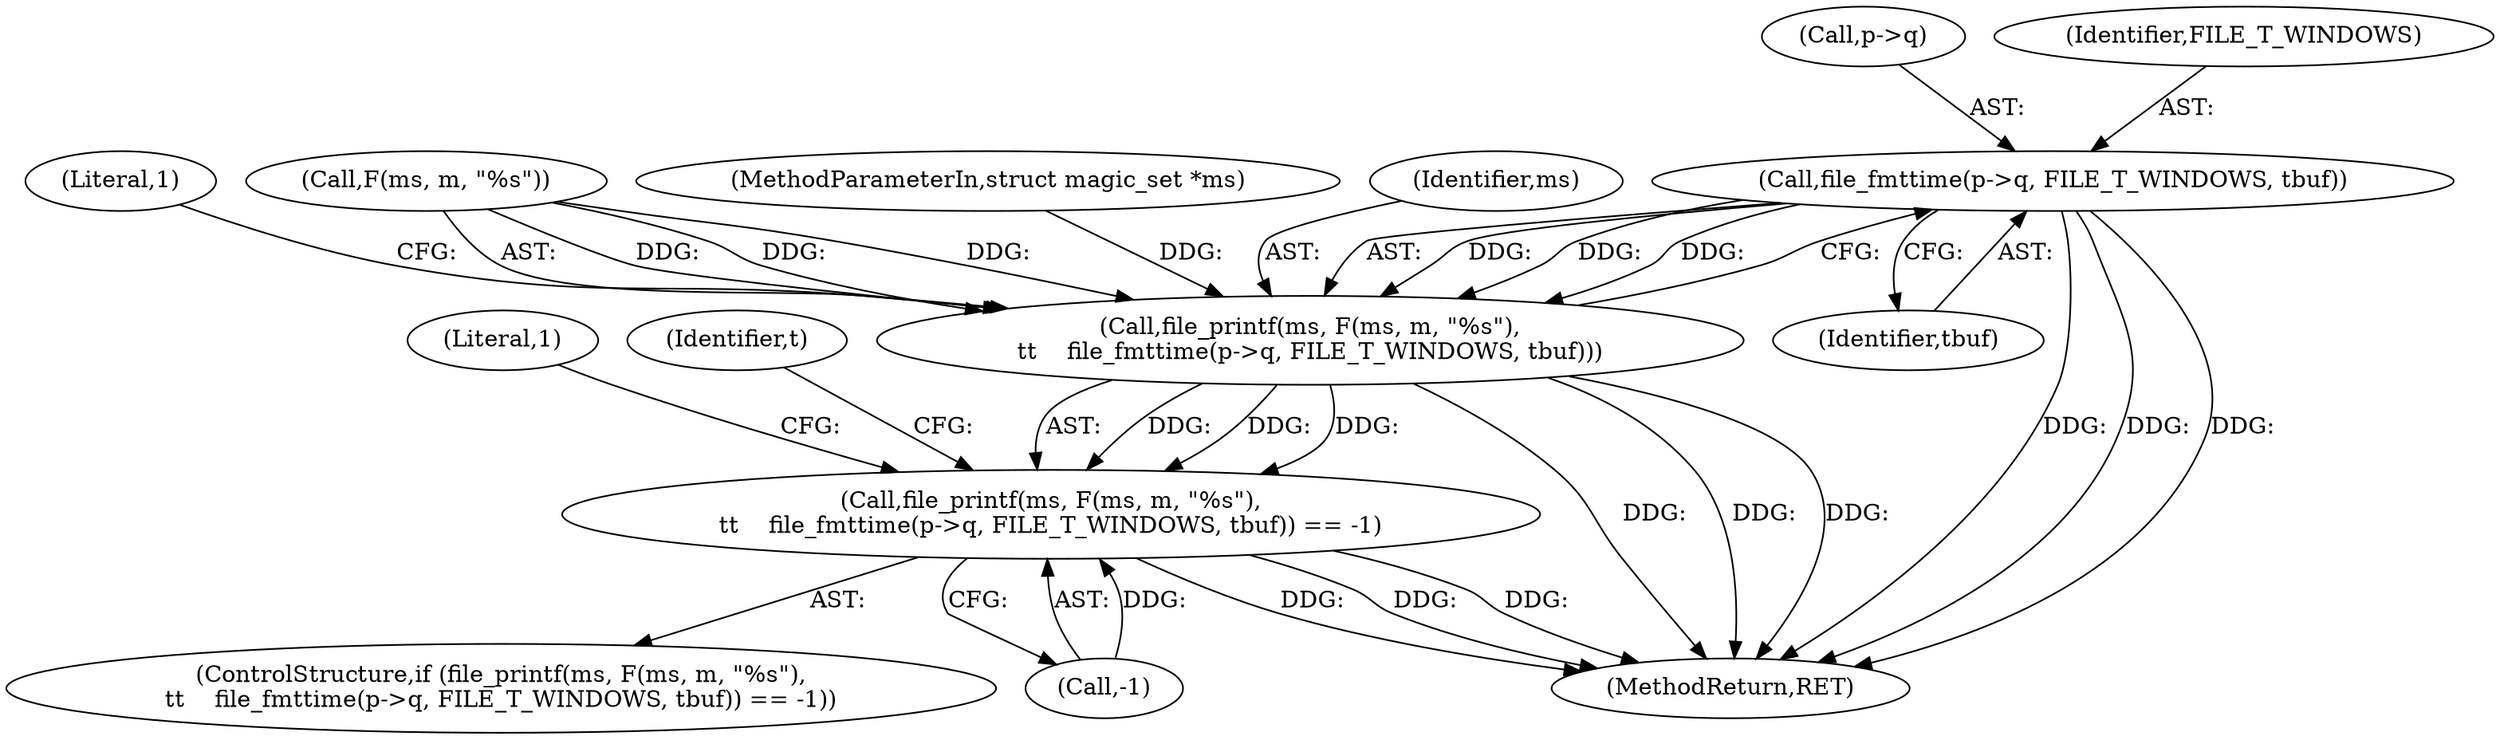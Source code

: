 digraph "0_file_4a284c89d6ef11aca34da65da7d673050a5ea320_5@pointer" {
"1000700" [label="(Call,file_fmttime(p->q, FILE_T_WINDOWS, tbuf))"];
"1000694" [label="(Call,file_printf(ms, F(ms, m, \"%s\"),\n\t\t    file_fmttime(p->q, FILE_T_WINDOWS, tbuf)))"];
"1000693" [label="(Call,file_printf(ms, F(ms, m, \"%s\"),\n\t\t    file_fmttime(p->q, FILE_T_WINDOWS, tbuf)) == -1)"];
"1000710" [label="(Literal,1)"];
"1000700" [label="(Call,file_fmttime(p->q, FILE_T_WINDOWS, tbuf))"];
"1000701" [label="(Call,p->q)"];
"1000707" [label="(Literal,1)"];
"1000693" [label="(Call,file_printf(ms, F(ms, m, \"%s\"),\n\t\t    file_fmttime(p->q, FILE_T_WINDOWS, tbuf)) == -1)"];
"1000706" [label="(Call,-1)"];
"1000696" [label="(Call,F(ms, m, \"%s\"))"];
"1000102" [label="(MethodParameterIn,struct magic_set *ms)"];
"1000704" [label="(Identifier,FILE_T_WINDOWS)"];
"1000705" [label="(Identifier,tbuf)"];
"1000692" [label="(ControlStructure,if (file_printf(ms, F(ms, m, \"%s\"),\n\t\t    file_fmttime(p->q, FILE_T_WINDOWS, tbuf)) == -1))"];
"1000694" [label="(Call,file_printf(ms, F(ms, m, \"%s\"),\n\t\t    file_fmttime(p->q, FILE_T_WINDOWS, tbuf)))"];
"1000695" [label="(Identifier,ms)"];
"1000712" [label="(Identifier,t)"];
"1001022" [label="(MethodReturn,RET)"];
"1000700" -> "1000694"  [label="AST: "];
"1000700" -> "1000705"  [label="CFG: "];
"1000701" -> "1000700"  [label="AST: "];
"1000704" -> "1000700"  [label="AST: "];
"1000705" -> "1000700"  [label="AST: "];
"1000694" -> "1000700"  [label="CFG: "];
"1000700" -> "1001022"  [label="DDG: "];
"1000700" -> "1001022"  [label="DDG: "];
"1000700" -> "1001022"  [label="DDG: "];
"1000700" -> "1000694"  [label="DDG: "];
"1000700" -> "1000694"  [label="DDG: "];
"1000700" -> "1000694"  [label="DDG: "];
"1000694" -> "1000693"  [label="AST: "];
"1000695" -> "1000694"  [label="AST: "];
"1000696" -> "1000694"  [label="AST: "];
"1000707" -> "1000694"  [label="CFG: "];
"1000694" -> "1001022"  [label="DDG: "];
"1000694" -> "1001022"  [label="DDG: "];
"1000694" -> "1001022"  [label="DDG: "];
"1000694" -> "1000693"  [label="DDG: "];
"1000694" -> "1000693"  [label="DDG: "];
"1000694" -> "1000693"  [label="DDG: "];
"1000696" -> "1000694"  [label="DDG: "];
"1000696" -> "1000694"  [label="DDG: "];
"1000696" -> "1000694"  [label="DDG: "];
"1000102" -> "1000694"  [label="DDG: "];
"1000693" -> "1000692"  [label="AST: "];
"1000693" -> "1000706"  [label="CFG: "];
"1000706" -> "1000693"  [label="AST: "];
"1000710" -> "1000693"  [label="CFG: "];
"1000712" -> "1000693"  [label="CFG: "];
"1000693" -> "1001022"  [label="DDG: "];
"1000693" -> "1001022"  [label="DDG: "];
"1000693" -> "1001022"  [label="DDG: "];
"1000706" -> "1000693"  [label="DDG: "];
}
